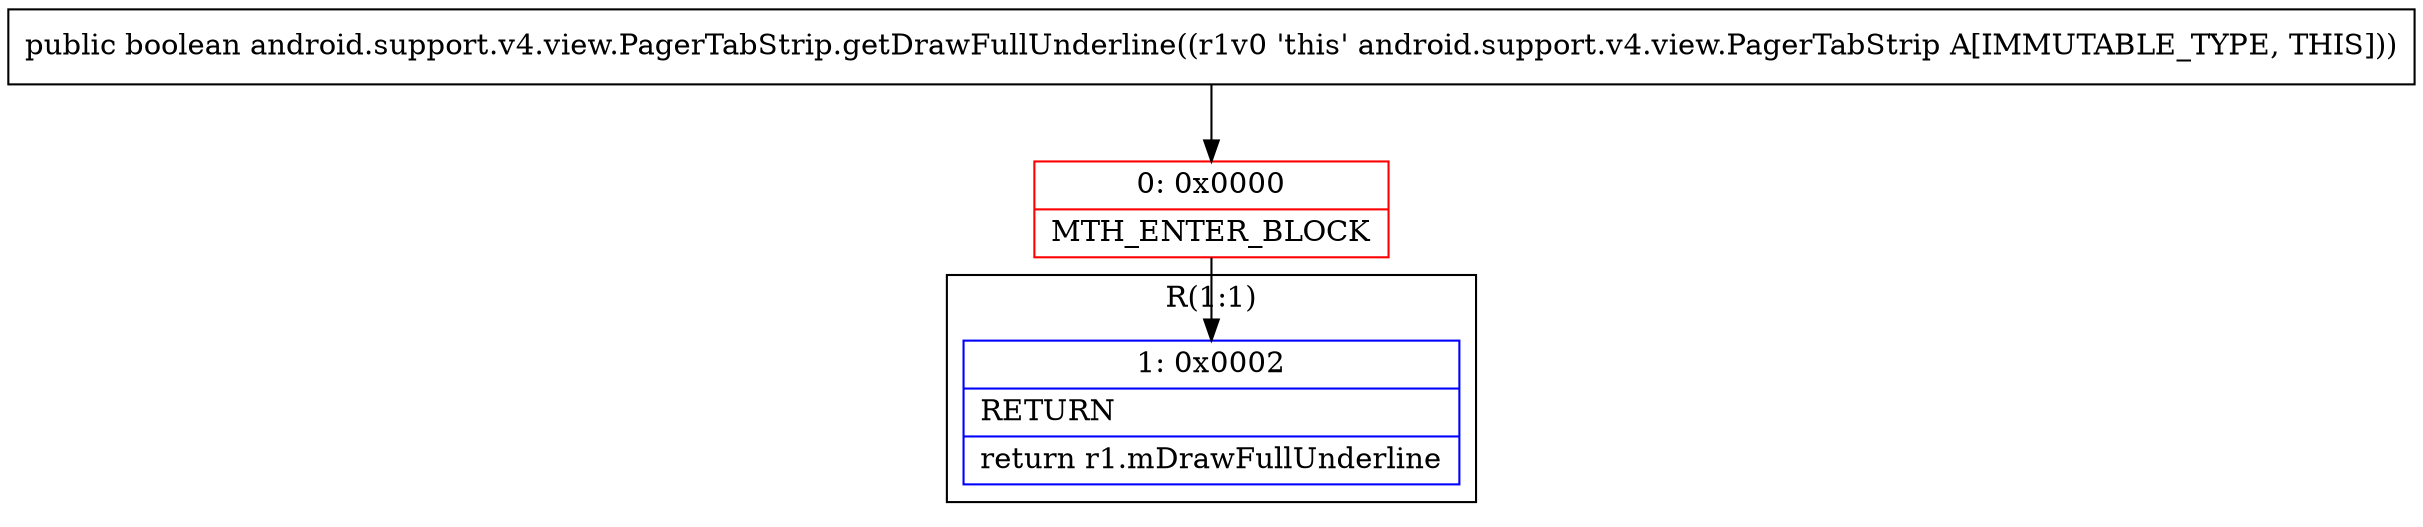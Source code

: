 digraph "CFG forandroid.support.v4.view.PagerTabStrip.getDrawFullUnderline()Z" {
subgraph cluster_Region_1423023167 {
label = "R(1:1)";
node [shape=record,color=blue];
Node_1 [shape=record,label="{1\:\ 0x0002|RETURN\l|return r1.mDrawFullUnderline\l}"];
}
Node_0 [shape=record,color=red,label="{0\:\ 0x0000|MTH_ENTER_BLOCK\l}"];
MethodNode[shape=record,label="{public boolean android.support.v4.view.PagerTabStrip.getDrawFullUnderline((r1v0 'this' android.support.v4.view.PagerTabStrip A[IMMUTABLE_TYPE, THIS])) }"];
MethodNode -> Node_0;
Node_0 -> Node_1;
}

